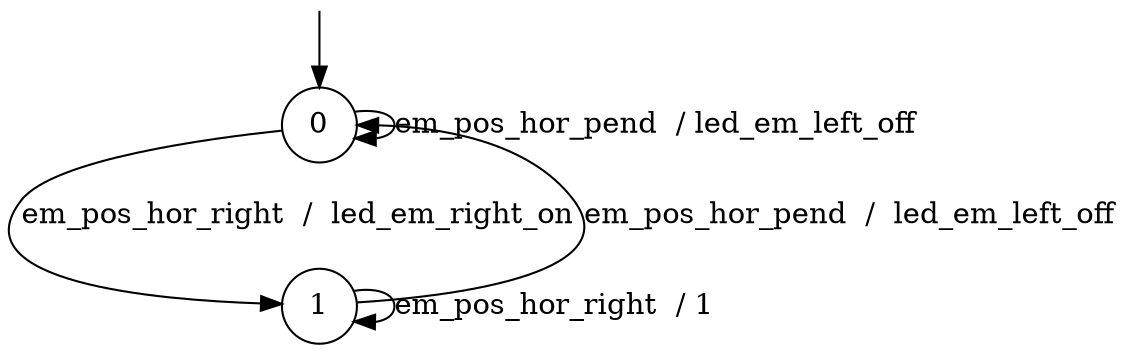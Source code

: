 digraph g {

	s0 [shape="circle" label="0"];
	s1 [shape="circle" label="1"];
	s0 -> s1 [label="em_pos_hor_right  /  led_em_right_on"];
	s0 -> s0 [label="em_pos_hor_pend  / led_em_left_off"];
	s1 -> s1 [label="em_pos_hor_right  / 1"];
	s1 -> s0 [label="em_pos_hor_pend  /  led_em_left_off"];

__start0 [label="" shape="none" width="0" height="0"];
__start0 -> s0;

}
